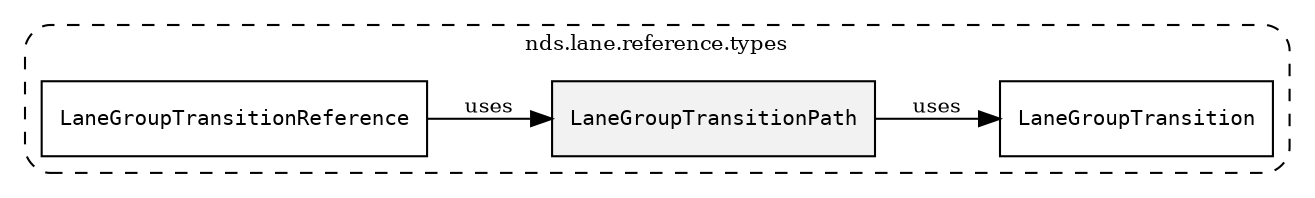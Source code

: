 /**
 * This dot file creates symbol collaboration diagram for LaneGroupTransitionPath.
 */
digraph ZSERIO
{
    node [shape=box, fontsize=10];
    rankdir="LR";
    fontsize=10;
    tooltip="LaneGroupTransitionPath collaboration diagram";

    subgraph "cluster_nds.lane.reference.types"
    {
        style="dashed, rounded";
        label="nds.lane.reference.types";
        tooltip="Package nds.lane.reference.types";
        href="../../../content/packages/nds.lane.reference.types.html#Package-nds-lane-reference-types";
        target="_parent";

        "LaneGroupTransitionPath" [style="filled", fillcolor="#0000000D", target="_parent", label=<<font face="monospace"><table align="center" border="0" cellspacing="0" cellpadding="0"><tr><td href="../../../content/packages/nds.lane.reference.types.html#Structure-LaneGroupTransitionPath" title="Structure defined in nds.lane.reference.types">LaneGroupTransitionPath</td></tr></table></font>>];
        "LaneGroupTransition" [target="_parent", label=<<font face="monospace"><table align="center" border="0" cellspacing="0" cellpadding="0"><tr><td href="../../../content/packages/nds.lane.reference.types.html#Structure-LaneGroupTransition" title="Structure defined in nds.lane.reference.types">LaneGroupTransition</td></tr></table></font>>];
        "LaneGroupTransitionReference" [target="_parent", label=<<font face="monospace"><table align="center" border="0" cellspacing="0" cellpadding="0"><tr><td href="../../../content/packages/nds.lane.reference.types.html#Structure-LaneGroupTransitionReference" title="Structure defined in nds.lane.reference.types">LaneGroupTransitionReference</td></tr></table></font>>];
    }

    "LaneGroupTransitionPath" -> "LaneGroupTransition" [label="uses", fontsize=10];
    "LaneGroupTransitionReference" -> "LaneGroupTransitionPath" [label="uses", fontsize=10];
}
